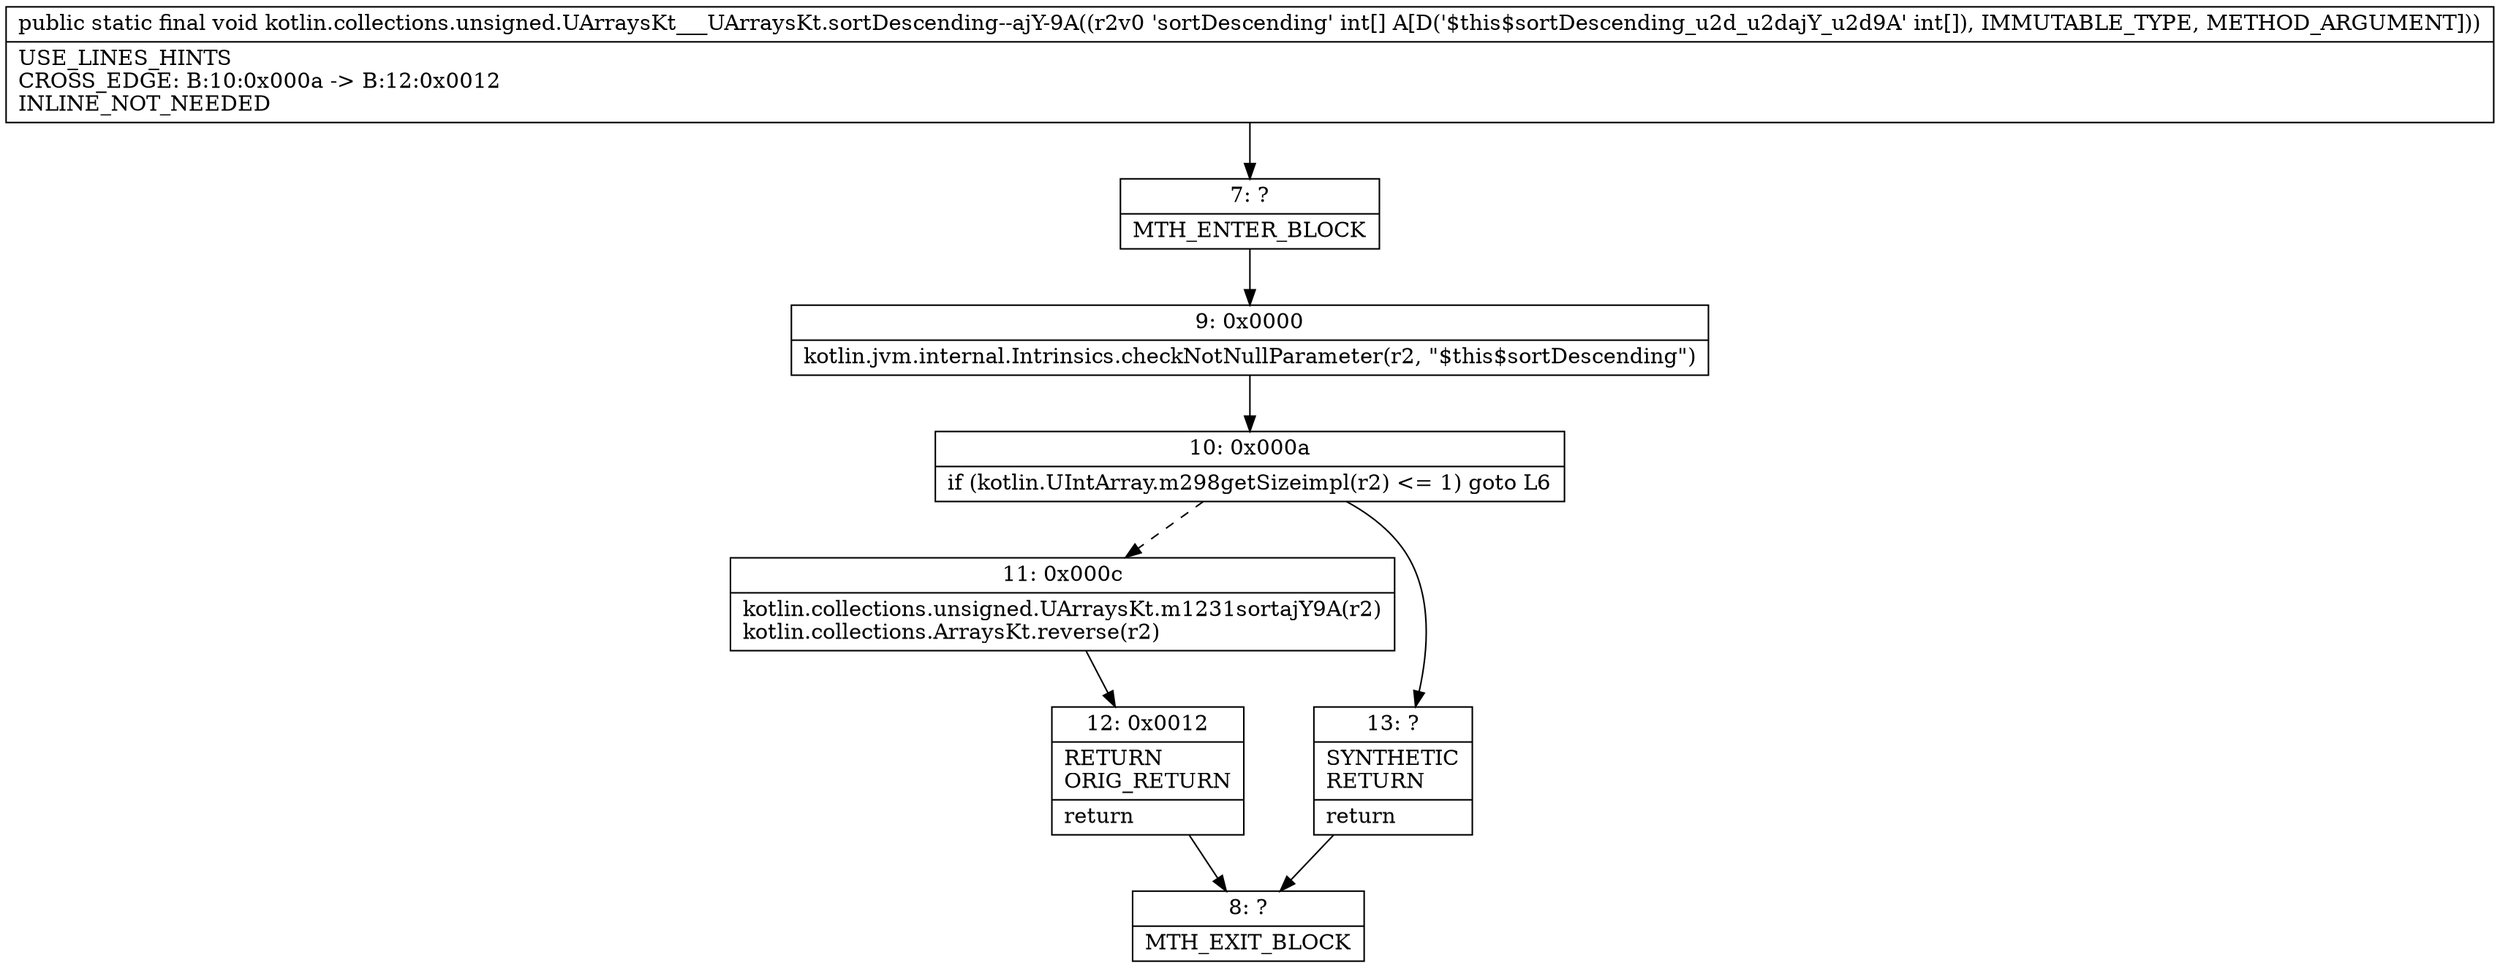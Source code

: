 digraph "CFG forkotlin.collections.unsigned.UArraysKt___UArraysKt.sortDescending\-\-ajY\-9A([I)V" {
Node_7 [shape=record,label="{7\:\ ?|MTH_ENTER_BLOCK\l}"];
Node_9 [shape=record,label="{9\:\ 0x0000|kotlin.jvm.internal.Intrinsics.checkNotNullParameter(r2, \"$this$sortDescending\")\l}"];
Node_10 [shape=record,label="{10\:\ 0x000a|if (kotlin.UIntArray.m298getSizeimpl(r2) \<= 1) goto L6\l}"];
Node_11 [shape=record,label="{11\:\ 0x000c|kotlin.collections.unsigned.UArraysKt.m1231sortajY9A(r2)\lkotlin.collections.ArraysKt.reverse(r2)\l}"];
Node_12 [shape=record,label="{12\:\ 0x0012|RETURN\lORIG_RETURN\l|return\l}"];
Node_8 [shape=record,label="{8\:\ ?|MTH_EXIT_BLOCK\l}"];
Node_13 [shape=record,label="{13\:\ ?|SYNTHETIC\lRETURN\l|return\l}"];
MethodNode[shape=record,label="{public static final void kotlin.collections.unsigned.UArraysKt___UArraysKt.sortDescending\-\-ajY\-9A((r2v0 'sortDescending' int[] A[D('$this$sortDescending_u2d_u2dajY_u2d9A' int[]), IMMUTABLE_TYPE, METHOD_ARGUMENT]))  | USE_LINES_HINTS\lCROSS_EDGE: B:10:0x000a \-\> B:12:0x0012\lINLINE_NOT_NEEDED\l}"];
MethodNode -> Node_7;Node_7 -> Node_9;
Node_9 -> Node_10;
Node_10 -> Node_11[style=dashed];
Node_10 -> Node_13;
Node_11 -> Node_12;
Node_12 -> Node_8;
Node_13 -> Node_8;
}

